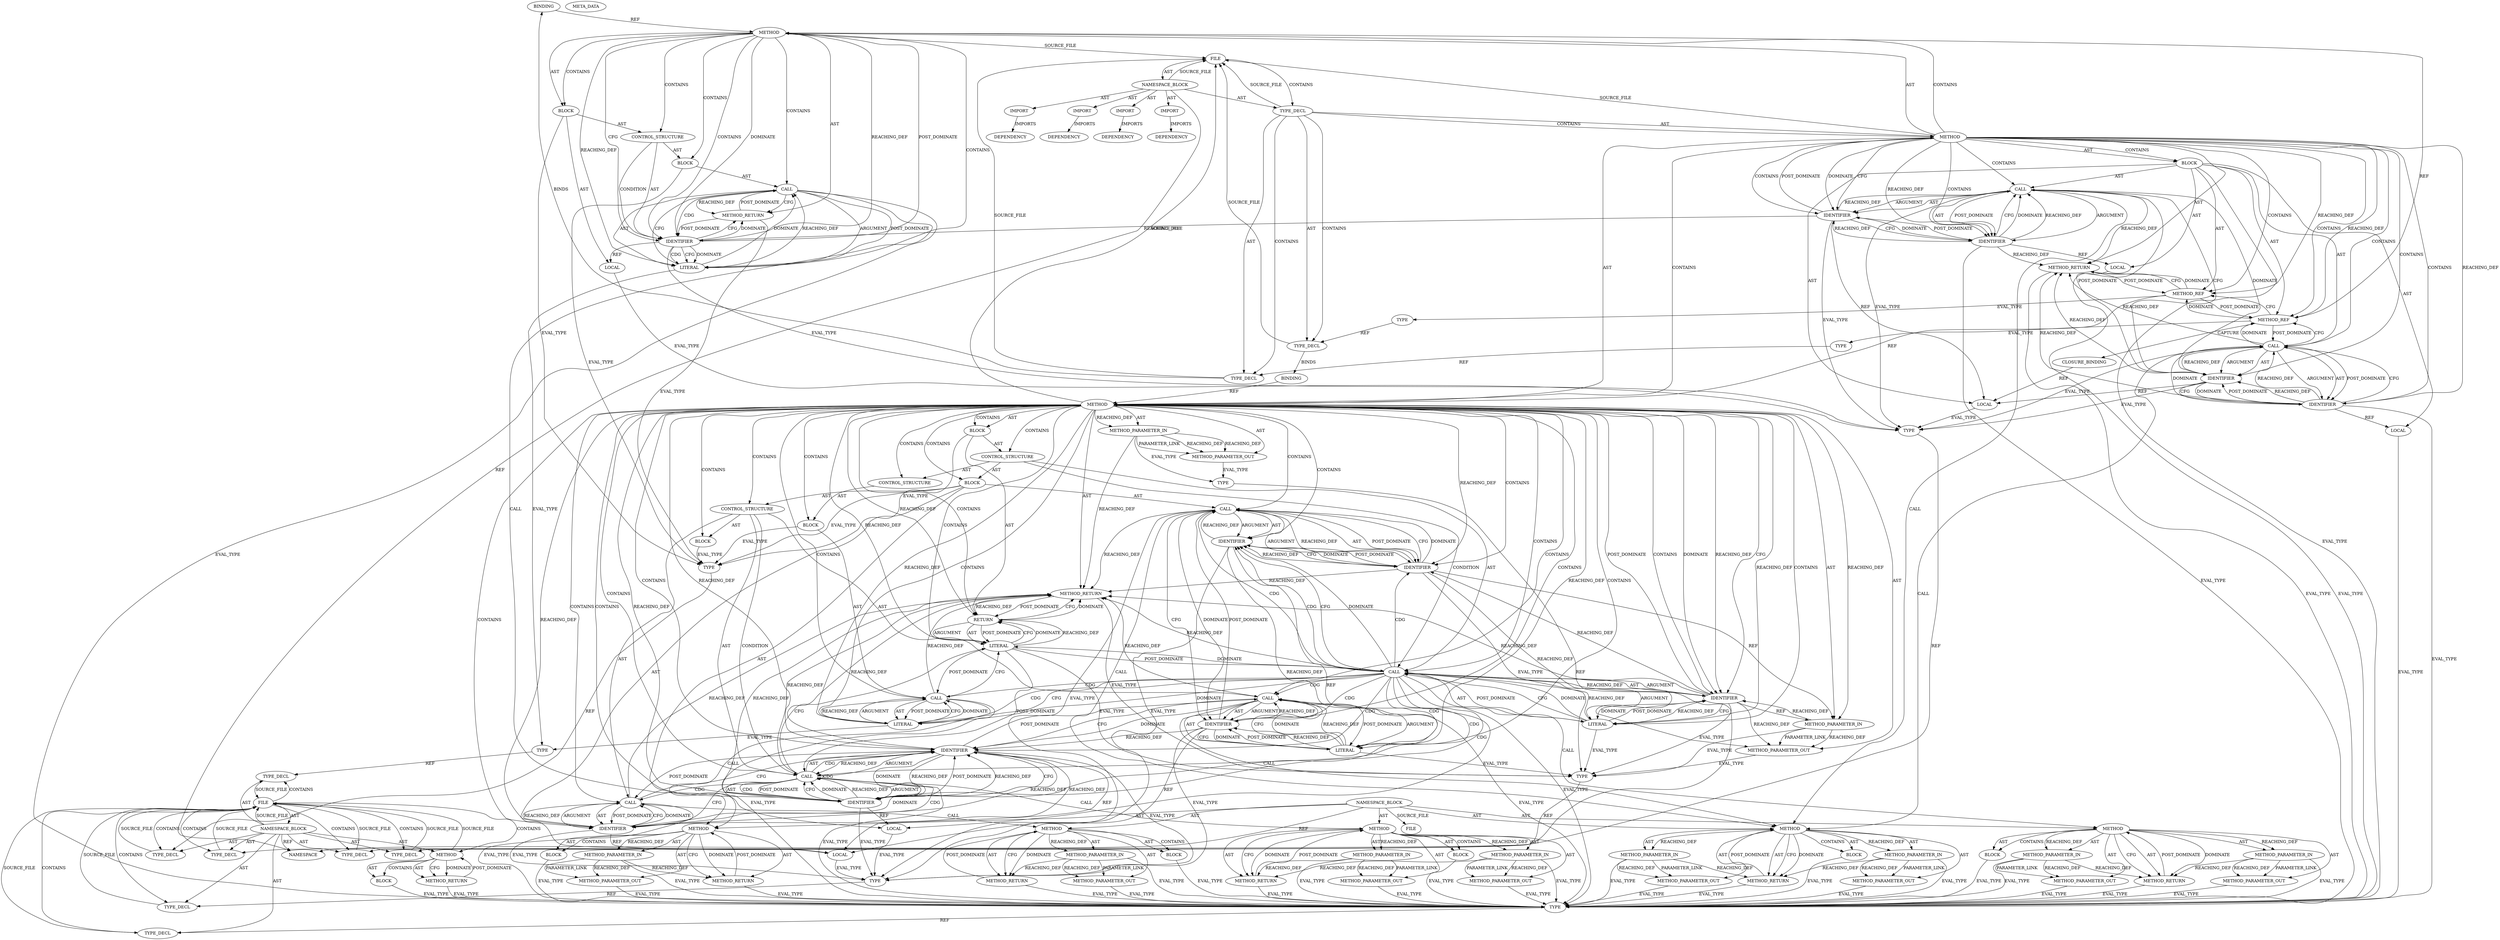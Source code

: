 digraph {
  "21474836480" [label="BINDING" METHOD_FULL_NAME="promote_root" NAME="promote_root" SIGNATURE="void()"];
  "21474836481" [label="BINDING" METHOD_FULL_NAME="main" NAME="main" SIGNATURE="int(int,char[]*)"];
  "25769803776" [label="BLOCK" ARGUMENT_INDEX="-1" CODE="{
	if (debug) {
		// set root rights
		printf (\"# You are root now...\\n\");
	}
}" COLUMN_NUMBER="21" LINE_NUMBER="27" ORDER="1" TYPE_FULL_NAME="void"];
  "25769803777" [label="BLOCK" ARGUMENT_INDEX="-1" CODE="{
		// set root rights
		printf (\"# You are root now...\\n\");
	}" COLUMN_NUMBER="13" LINE_NUMBER="28" ORDER="2" TYPE_FULL_NAME="void"];
  "25769803778" [label="BLOCK" ARGUMENT_INDEX="-1" CODE="{
	if (argc > 1)
	{
		unsigned i;
		const unsigned nbArgs = argc;

		for (i = 1; i < nbArgs; ++i)
		{
#ifdef DEBUG										/* FIX */
			if (!strncmp(argv[i],\"-debug\",6))
			{
				debug = true;
				printf(\"Move to debugging mode\\n\");
				// for debugging code and process, let's say you need root rights
				if (strlen(argv[i]) >= 11 && !strncmp(argv[i]+6,\":root\",5))
				{
					promote_root();
				}
			}
#endif
		}	
	}
	else
	{
		printf(\"No args...\\n\");
	}

	return 0;
}" COLUMN_NUMBER="1" LINE_NUMBER="35" ORDER="3" TYPE_FULL_NAME="void"];
  "25769803779" [label="BLOCK" ARGUMENT_INDEX="-1" CODE="{
		unsigned i;
		const unsigned nbArgs = argc;

		for (i = 1; i < nbArgs; ++i)
		{
#ifdef DEBUG										/* FIX */
			if (!strncmp(argv[i],\"-debug\",6))
			{
				debug = true;
				printf(\"Move to debugging mode\\n\");
				// for debugging code and process, let's say you need root rights
				if (strlen(argv[i]) >= 11 && !strncmp(argv[i]+6,\":root\",5))
				{
					promote_root();
				}
			}
#endif
		}	
	}" COLUMN_NUMBER="2" LINE_NUMBER="37" ORDER="2" TYPE_FULL_NAME="void"];
  "25769803780" [label="BLOCK" ARGUMENT_INDEX="-1" CODE="{
#ifdef DEBUG										/* FIX */
			if (!strncmp(argv[i],\"-debug\",6))
			{
				debug = true;
				printf(\"Move to debugging mode\\n\");
				// for debugging code and process, let's say you need root rights
				if (strlen(argv[i]) >= 11 && !strncmp(argv[i]+6,\":root\",5))
				{
					promote_root();
				}
			}
#endif
		}" COLUMN_NUMBER="3" LINE_NUMBER="42" ORDER="4" TYPE_FULL_NAME="void"];
  "25769803781" [label="BLOCK" ARGUMENT_INDEX="-1" CODE="{
		printf(\"No args...\\n\");
	}" COLUMN_NUMBER="2" LINE_NUMBER="58" ORDER="1" TYPE_FULL_NAME="void"];
  "25769803782" [label="BLOCK" ARGUMENT_INDEX="-1" CODE="<empty>" COLUMN_NUMBER="1" LINE_NUMBER="1" ORDER="1" TYPE_FULL_NAME="ANY"];
  "25769803783" [label="BLOCK" ARGUMENT_INDEX="-1" CODE="<empty>" ORDER="1" TYPE_FULL_NAME="ANY"];
  "25769803784" [label="BLOCK" ARGUMENT_INDEX="1" CODE="<empty>" ORDER="1" TYPE_FULL_NAME="ANY"];
  "25769803785" [label="BLOCK" ARGUMENT_INDEX="1" CODE="<empty>" ORDER="1" TYPE_FULL_NAME="ANY"];
  "25769803786" [label="BLOCK" ARGUMENT_INDEX="1" CODE="<empty>" ORDER="1" TYPE_FULL_NAME="ANY"];
  "25769803787" [label="BLOCK" ARGUMENT_INDEX="1" CODE="<empty>" ORDER="1" TYPE_FULL_NAME="ANY"];
  "25769803788" [label="BLOCK" ARGUMENT_INDEX="1" CODE="<empty>" ORDER="1" TYPE_FULL_NAME="ANY"];
  "30064771072" [label="CALL" ARGUMENT_INDEX="-1" CODE="printf (\"# You are root now...\\n\")" COLUMN_NUMBER="3" DISPATCH_TYPE="STATIC_DISPATCH" LINE_NUMBER="30" METHOD_FULL_NAME="printf" NAME="printf" ORDER="1" SIGNATURE="" TYPE_FULL_NAME="ANY"];
  "30064771073" [label="CALL" ARGUMENT_INDEX="-1" CODE="argc > 1" COLUMN_NUMBER="6" DISPATCH_TYPE="STATIC_DISPATCH" LINE_NUMBER="36" METHOD_FULL_NAME="<operator>.greaterThan" NAME="<operator>.greaterThan" ORDER="1" SIGNATURE="" TYPE_FULL_NAME="ANY"];
  "30064771074" [label="CALL" ARGUMENT_INDEX="2" CODE="nbArgs = argc" COLUMN_NUMBER="18" DISPATCH_TYPE="STATIC_DISPATCH" LINE_NUMBER="39" METHOD_FULL_NAME="<operator>.assignment" NAME="<operator>.assignment" ORDER="3" SIGNATURE="" TYPE_FULL_NAME="unsigned"];
  "30064771075" [label="CALL" ARGUMENT_INDEX="1" CODE="i = 1" COLUMN_NUMBER="8" DISPATCH_TYPE="STATIC_DISPATCH" LINE_NUMBER="41" METHOD_FULL_NAME="<operator>.assignment" NAME="<operator>.assignment" ORDER="1" SIGNATURE="" TYPE_FULL_NAME="ANY"];
  "30064771076" [label="CALL" ARGUMENT_INDEX="-1" CODE="i < nbArgs" COLUMN_NUMBER="15" DISPATCH_TYPE="STATIC_DISPATCH" LINE_NUMBER="41" METHOD_FULL_NAME="<operator>.lessThan" NAME="<operator>.lessThan" ORDER="2" SIGNATURE="" TYPE_FULL_NAME="ANY"];
  "30064771077" [label="CALL" ARGUMENT_INDEX="-1" CODE="++i" COLUMN_NUMBER="27" DISPATCH_TYPE="STATIC_DISPATCH" LINE_NUMBER="41" METHOD_FULL_NAME="<operator>.preIncrement" NAME="<operator>.preIncrement" ORDER="3" SIGNATURE="" TYPE_FULL_NAME="ANY"];
  "30064771078" [label="CALL" ARGUMENT_INDEX="-1" CODE="printf(\"No args...\\n\")" COLUMN_NUMBER="3" DISPATCH_TYPE="STATIC_DISPATCH" LINE_NUMBER="59" METHOD_FULL_NAME="printf" NAME="printf" ORDER="1" SIGNATURE="" TYPE_FULL_NAME="ANY"];
  "30064771079" [label="CALL" ARGUMENT_INDEX="2" CODE="debug = true" COLUMN_NUMBER="14" DISPATCH_TYPE="STATIC_DISPATCH" LINE_NUMBER="21" METHOD_FULL_NAME="<operator>.assignment" NAME="<operator>.assignment" ORDER="2" SIGNATURE="" TYPE_FULL_NAME="bool"];
  "30064771080" [label="CALL" ARGUMENT_INDEX="3" CODE="debug = false" COLUMN_NUMBER="14" DISPATCH_TYPE="STATIC_DISPATCH" LINE_NUMBER="23" METHOD_FULL_NAME="<operator>.assignment" NAME="<operator>.assignment" ORDER="3" SIGNATURE="" TYPE_FULL_NAME="bool"];
  "34359738368" [label="CLOSURE_BINDING" CLOSURE_BINDING_ID="leftover_debug-good.c:promote_root:debug" CLOSURE_ORIGINAL_NAME="debug" EVALUATION_STRATEGY="BY_REFERENCE"];
  "47244640256" [label="CONTROL_STRUCTURE" ARGUMENT_INDEX="1" CODE="if (debug) {
		// set root rights
		printf (\"# You are root now...\\n\");
	}" COLUMN_NUMBER="2" CONTROL_STRUCTURE_TYPE="IF" LINE_NUMBER="28" ORDER="1" PARSER_TYPE_NAME="CASTIfStatement"];
  "47244640257" [label="CONTROL_STRUCTURE" ARGUMENT_INDEX="1" CODE="if (argc > 1)
	{
		unsigned i;
		const unsigned nbArgs = argc;

		for (i = 1; i < nbArgs; ++i)
		{
#ifdef DEBUG										/* FIX */
			if (!strncmp(argv[i],\"-debug\",6))
			{
				debug = true;
				printf(\"Move to debugging mode\\n\");
				// for debugging code and process, let's say you need root rights
				if (strlen(argv[i]) >= 11 && !strncmp(argv[i]+6,\":root\",5))
				{
					promote_root();
				}
			}
#endif
		}	
	}
	else
	{
		printf(\"No args...\\n\");
	}" COLUMN_NUMBER="2" CONTROL_STRUCTURE_TYPE="IF" LINE_NUMBER="36" ORDER="1" PARSER_TYPE_NAME="CASTIfStatement"];
  "47244640258" [label="CONTROL_STRUCTURE" ARGUMENT_INDEX="-1" CODE="for (i = 1;i < nbArgs;++i)" COLUMN_NUMBER="3" CONTROL_STRUCTURE_TYPE="FOR" LINE_NUMBER="41" ORDER="4" PARSER_TYPE_NAME="CASTForStatement"];
  "47244640259" [label="CONTROL_STRUCTURE" ARGUMENT_INDEX="-1" CODE="else" COLUMN_NUMBER="2" CONTROL_STRUCTURE_TYPE="ELSE" LINE_NUMBER="58" ORDER="3" PARSER_TYPE_NAME="CASTCompoundStatement"];
  "51539607552" [label="DEPENDENCY" DEPENDENCY_GROUP_ID="stdio.h" NAME="stdio.h" VERSION="include"];
  "51539607553" [label="DEPENDENCY" DEPENDENCY_GROUP_ID="stdlib.h" NAME="stdlib.h" VERSION="include"];
  "51539607554" [label="DEPENDENCY" DEPENDENCY_GROUP_ID="stdbool.h" NAME="stdbool.h" VERSION="include"];
  "51539607555" [label="DEPENDENCY" DEPENDENCY_GROUP_ID="string.h" NAME="string.h" VERSION="include"];
  "60129542144" [label="FILE" CODE="<empty>" CONTENT="<empty>" NAME="leftover_debug-good.c" ORDER="0"];
  "60129542145" [label="FILE" CODE="<empty>" CONTENT="<empty>" NAME="<includes>" ORDER="1"];
  "60129542146" [label="FILE" CODE="<empty>" CONTENT="<empty>" NAME="<unknown>" ORDER="0"];
  "68719476736" [label="IDENTIFIER" ARGUMENT_INDEX="-1" CODE="<global> debug" COLUMN_NUMBER="6" LINE_NUMBER="28" NAME="debug" ORDER="1" TYPE_FULL_NAME="bool"];
  "68719476737" [label="IDENTIFIER" ARGUMENT_INDEX="1" CODE="argc" COLUMN_NUMBER="6" LINE_NUMBER="36" NAME="argc" ORDER="1" TYPE_FULL_NAME="int"];
  "68719476738" [label="IDENTIFIER" ARGUMENT_INDEX="1" CODE="nbArgs" COLUMN_NUMBER="18" LINE_NUMBER="39" NAME="nbArgs" ORDER="1" TYPE_FULL_NAME="unsigned"];
  "68719476739" [label="IDENTIFIER" ARGUMENT_INDEX="2" CODE="argc" COLUMN_NUMBER="27" LINE_NUMBER="39" NAME="argc" ORDER="2" TYPE_FULL_NAME="int"];
  "68719476740" [label="IDENTIFIER" ARGUMENT_INDEX="1" CODE="i" COLUMN_NUMBER="8" LINE_NUMBER="41" NAME="i" ORDER="1" TYPE_FULL_NAME="unsigned"];
  "68719476741" [label="IDENTIFIER" ARGUMENT_INDEX="1" CODE="i" COLUMN_NUMBER="15" LINE_NUMBER="41" NAME="i" ORDER="1" TYPE_FULL_NAME="unsigned"];
  "68719476742" [label="IDENTIFIER" ARGUMENT_INDEX="2" CODE="nbArgs" COLUMN_NUMBER="19" LINE_NUMBER="41" NAME="nbArgs" ORDER="2" TYPE_FULL_NAME="unsigned"];
  "68719476743" [label="IDENTIFIER" ARGUMENT_INDEX="1" CODE="i" COLUMN_NUMBER="29" LINE_NUMBER="41" NAME="i" ORDER="1" TYPE_FULL_NAME="unsigned"];
  "68719476744" [label="IDENTIFIER" ARGUMENT_INDEX="1" CODE="debug" COLUMN_NUMBER="14" LINE_NUMBER="21" NAME="debug" ORDER="1" TYPE_FULL_NAME="bool"];
  "68719476745" [label="IDENTIFIER" ARGUMENT_INDEX="2" CODE="true" COLUMN_NUMBER="22" LINE_NUMBER="21" NAME="true" ORDER="2" TYPE_FULL_NAME="ANY"];
  "68719476746" [label="IDENTIFIER" ARGUMENT_INDEX="1" CODE="debug" COLUMN_NUMBER="14" LINE_NUMBER="23" NAME="debug" ORDER="1" TYPE_FULL_NAME="bool"];
  "68719476747" [label="IDENTIFIER" ARGUMENT_INDEX="2" CODE="false" COLUMN_NUMBER="22" LINE_NUMBER="23" NAME="false" ORDER="2" TYPE_FULL_NAME="ANY"];
  "73014444032" [label="IMPORT" CODE="#include <stdio.h>" COLUMN_NUMBER="1" IMPORTED_AS="stdio.h" IMPORTED_ENTITY="stdio.h" LINE_NUMBER="14" ORDER="1"];
  "73014444033" [label="IMPORT" CODE="#include <stdlib.h>" COLUMN_NUMBER="1" IMPORTED_AS="stdlib.h" IMPORTED_ENTITY="stdlib.h" LINE_NUMBER="15" ORDER="2"];
  "73014444034" [label="IMPORT" CODE="#include <stdbool.h>" COLUMN_NUMBER="1" IMPORTED_AS="stdbool.h" IMPORTED_ENTITY="stdbool.h" LINE_NUMBER="16" ORDER="3"];
  "73014444035" [label="IMPORT" CODE="#include <string.h>" COLUMN_NUMBER="1" IMPORTED_AS="string.h" IMPORTED_ENTITY="string.h" LINE_NUMBER="17" ORDER="4"];
  "90194313216" [label="LITERAL" ARGUMENT_INDEX="1" CODE="\"# You are root now...\\n\"" COLUMN_NUMBER="11" LINE_NUMBER="30" ORDER="1" TYPE_FULL_NAME="char*"];
  "90194313217" [label="LITERAL" ARGUMENT_INDEX="2" CODE="1" COLUMN_NUMBER="13" LINE_NUMBER="36" ORDER="2" TYPE_FULL_NAME="int"];
  "90194313218" [label="LITERAL" ARGUMENT_INDEX="2" CODE="1" COLUMN_NUMBER="12" LINE_NUMBER="41" ORDER="2" TYPE_FULL_NAME="int"];
  "90194313219" [label="LITERAL" ARGUMENT_INDEX="1" CODE="\"No args...\\n\"" COLUMN_NUMBER="10" LINE_NUMBER="59" ORDER="1" TYPE_FULL_NAME="char*"];
  "90194313220" [label="LITERAL" ARGUMENT_INDEX="-1" CODE="0" COLUMN_NUMBER="9" LINE_NUMBER="62" ORDER="1" TYPE_FULL_NAME="int"];
  "94489280512" [label="LOCAL" CODE="unsigned i" COLUMN_NUMBER="12" GENERIC_SIGNATURE="<empty>" LINE_NUMBER="38" NAME="i" ORDER="1" TYPE_FULL_NAME="unsigned"];
  "94489280513" [label="LOCAL" CODE="const unsigned nbArgs" COLUMN_NUMBER="18" GENERIC_SIGNATURE="<empty>" LINE_NUMBER="39" NAME="nbArgs" ORDER="2" TYPE_FULL_NAME="unsigned"];
  "94489280514" [label="LOCAL" CODE="static bool debug" COLUMN_NUMBER="14" GENERIC_SIGNATURE="<empty>" LINE_NUMBER="21" NAME="debug" ORDER="1" TYPE_FULL_NAME="bool"];
  "94489280515" [label="LOCAL" CLOSURE_BINDING_ID="leftover_debug-good.c:promote_root:debug" CODE="<global> debug" COLUMN_NUMBER="6" GENERIC_SIGNATURE="<empty>" LINE_NUMBER="28" NAME="debug" ORDER="0" TYPE_FULL_NAME="bool"];
  "94489280516" [label="LOCAL" CODE="false" COLUMN_NUMBER="22" GENERIC_SIGNATURE="<empty>" LINE_NUMBER="23" NAME="false" ORDER="0" TYPE_FULL_NAME="ANY"];
  "94489280517" [label="LOCAL" CODE="true" COLUMN_NUMBER="22" GENERIC_SIGNATURE="<empty>" LINE_NUMBER="21" NAME="true" ORDER="0" TYPE_FULL_NAME="ANY"];
  "107374182400" [label="META_DATA" LANGUAGE="NEWC" OVERLAYS="base;controlflow;typerel;callgraph;dataflowOss" ROOT="/tmp/tmp.79Ne7zvLV8" VERSION="0.1"];
  "111669149696" [label="METHOD" AST_PARENT_FULL_NAME="leftover_debug-good.c:<global>" AST_PARENT_TYPE="TYPE_DECL" CODE="void promote_root() {
	if (debug) {
		// set root rights
		printf (\"# You are root now...\\n\");
	}
}" COLUMN_NUMBER="1" COLUMN_NUMBER_END="1" FILENAME="leftover_debug-good.c" FULL_NAME="promote_root" GENERIC_SIGNATURE="<empty>" IS_EXTERNAL="false" LINE_NUMBER="27" LINE_NUMBER_END="32" NAME="promote_root" ORDER="1" SIGNATURE="void()"];
  "111669149697" [label="METHOD" AST_PARENT_FULL_NAME="leftover_debug-good.c:<global>" AST_PARENT_TYPE="TYPE_DECL" CODE="<global>" COLUMN_NUMBER="1" COLUMN_NUMBER_END="1" FILENAME="leftover_debug-good.c" FULL_NAME="leftover_debug-good.c:<global>" GENERIC_SIGNATURE="<empty>" IS_EXTERNAL="false" LINE_NUMBER="1" LINE_NUMBER_END="65" NAME="<global>" ORDER="1" SIGNATURE=""];
  "111669149698" [label="METHOD" AST_PARENT_FULL_NAME="leftover_debug-good.c:<global>" AST_PARENT_TYPE="TYPE_DECL" CODE="int main(int argc, char *argv[])
{
	if (argc > 1)
	{
		unsigned i;
		const unsigned nbArgs = argc;

		for (i = 1; i < nbArgs; ++i)
		{
#ifdef DEBUG										/* FIX */
			if (!strncmp(argv[i],\"-debug\",6))
			{
				debug = true;
				printf(\"Move to debugging mode\\n\");
				// for debugging code and process, let's say you need root rights
				if (strlen(argv[i]) >= 11 && !strncmp(argv[i]+6,\":root\",5))
				{
					promote_root();
				}
			}
#endif
		}	
	}
	else
	{
		printf(\"No args...\\n\");
	}

	return 0;
}" COLUMN_NUMBER="1" COLUMN_NUMBER_END="1" FILENAME="leftover_debug-good.c" FULL_NAME="main" GENERIC_SIGNATURE="<empty>" IS_EXTERNAL="false" LINE_NUMBER="34" LINE_NUMBER_END="63" NAME="main" ORDER="1" SIGNATURE="int(int,char[]*)"];
  "111669149699" [label="METHOD" AST_PARENT_FULL_NAME="<includes>:<global>" AST_PARENT_TYPE="NAMESPACE_BLOCK" CODE="<global>" FILENAME="<includes>" FULL_NAME="<includes>:<global>" GENERIC_SIGNATURE="<empty>" IS_EXTERNAL="false" LINE_NUMBER="1" NAME="<global>" ORDER="1" SIGNATURE=""];
  "111669149700" [label="METHOD" AST_PARENT_FULL_NAME="<global>" AST_PARENT_TYPE="NAMESPACE_BLOCK" CODE="<empty>" FILENAME="<empty>" FULL_NAME="printf" GENERIC_SIGNATURE="<empty>" IS_EXTERNAL="true" NAME="printf" ORDER="0" SIGNATURE=""];
  "111669149701" [label="METHOD" AST_PARENT_FULL_NAME="<global>" AST_PARENT_TYPE="NAMESPACE_BLOCK" CODE="<empty>" FILENAME="<empty>" FULL_NAME="<operator>.greaterThan" GENERIC_SIGNATURE="<empty>" IS_EXTERNAL="true" NAME="<operator>.greaterThan" ORDER="0" SIGNATURE=""];
  "111669149702" [label="METHOD" AST_PARENT_FULL_NAME="<global>" AST_PARENT_TYPE="NAMESPACE_BLOCK" CODE="<empty>" FILENAME="<empty>" FULL_NAME="<operator>.assignment" GENERIC_SIGNATURE="<empty>" IS_EXTERNAL="true" NAME="<operator>.assignment" ORDER="0" SIGNATURE=""];
  "111669149703" [label="METHOD" AST_PARENT_FULL_NAME="<global>" AST_PARENT_TYPE="NAMESPACE_BLOCK" CODE="<empty>" FILENAME="<empty>" FULL_NAME="<operator>.lessThan" GENERIC_SIGNATURE="<empty>" IS_EXTERNAL="true" NAME="<operator>.lessThan" ORDER="0" SIGNATURE=""];
  "111669149704" [label="METHOD" AST_PARENT_FULL_NAME="<global>" AST_PARENT_TYPE="NAMESPACE_BLOCK" CODE="<empty>" FILENAME="<empty>" FULL_NAME="<operator>.preIncrement" GENERIC_SIGNATURE="<empty>" IS_EXTERNAL="true" NAME="<operator>.preIncrement" ORDER="0" SIGNATURE=""];
  "115964116992" [label="METHOD_PARAMETER_IN" CODE="int argc" COLUMN_NUMBER="10" EVALUATION_STRATEGY="BY_VALUE" INDEX="1" IS_VARIADIC="false" LINE_NUMBER="34" NAME="argc" ORDER="1" TYPE_FULL_NAME="int"];
  "115964116993" [label="METHOD_PARAMETER_IN" CODE="char *argv[]" COLUMN_NUMBER="20" EVALUATION_STRATEGY="BY_VALUE" INDEX="2" IS_VARIADIC="false" LINE_NUMBER="34" NAME="argv" ORDER="2" TYPE_FULL_NAME="char[]*"];
  "115964116994" [label="METHOD_PARAMETER_IN" CODE="p1" EVALUATION_STRATEGY="BY_VALUE" INDEX="1" IS_VARIADIC="false" NAME="p1" ORDER="1" TYPE_FULL_NAME="ANY"];
  "115964116995" [label="METHOD_PARAMETER_IN" CODE="p1" EVALUATION_STRATEGY="BY_VALUE" INDEX="1" IS_VARIADIC="false" NAME="p1" ORDER="1" TYPE_FULL_NAME="ANY"];
  "115964116996" [label="METHOD_PARAMETER_IN" CODE="p2" EVALUATION_STRATEGY="BY_VALUE" INDEX="2" IS_VARIADIC="false" NAME="p2" ORDER="2" TYPE_FULL_NAME="ANY"];
  "115964116997" [label="METHOD_PARAMETER_IN" CODE="p1" EVALUATION_STRATEGY="BY_VALUE" INDEX="1" IS_VARIADIC="false" NAME="p1" ORDER="1" TYPE_FULL_NAME="ANY"];
  "115964116998" [label="METHOD_PARAMETER_IN" CODE="p2" EVALUATION_STRATEGY="BY_VALUE" INDEX="2" IS_VARIADIC="false" NAME="p2" ORDER="2" TYPE_FULL_NAME="ANY"];
  "115964116999" [label="METHOD_PARAMETER_IN" CODE="p1" EVALUATION_STRATEGY="BY_VALUE" INDEX="1" IS_VARIADIC="false" NAME="p1" ORDER="1" TYPE_FULL_NAME="ANY"];
  "115964117000" [label="METHOD_PARAMETER_IN" CODE="p2" EVALUATION_STRATEGY="BY_VALUE" INDEX="2" IS_VARIADIC="false" NAME="p2" ORDER="2" TYPE_FULL_NAME="ANY"];
  "115964117001" [label="METHOD_PARAMETER_IN" CODE="p1" EVALUATION_STRATEGY="BY_VALUE" INDEX="1" IS_VARIADIC="false" NAME="p1" ORDER="1" TYPE_FULL_NAME="ANY"];
  "120259084288" [label="METHOD_PARAMETER_OUT" CODE="int argc" COLUMN_NUMBER="10" EVALUATION_STRATEGY="BY_VALUE" INDEX="1" IS_VARIADIC="false" LINE_NUMBER="34" NAME="argc" ORDER="1" TYPE_FULL_NAME="int"];
  "120259084289" [label="METHOD_PARAMETER_OUT" CODE="char *argv[]" COLUMN_NUMBER="20" EVALUATION_STRATEGY="BY_VALUE" INDEX="2" IS_VARIADIC="false" LINE_NUMBER="34" NAME="argv" ORDER="2" TYPE_FULL_NAME="char[]*"];
  "120259084290" [label="METHOD_PARAMETER_OUT" CODE="p1" EVALUATION_STRATEGY="BY_VALUE" INDEX="1" IS_VARIADIC="false" NAME="p1" ORDER="1" TYPE_FULL_NAME="ANY"];
  "120259084291" [label="METHOD_PARAMETER_OUT" CODE="p1" EVALUATION_STRATEGY="BY_VALUE" INDEX="1" IS_VARIADIC="false" NAME="p1" ORDER="1" TYPE_FULL_NAME="ANY"];
  "120259084292" [label="METHOD_PARAMETER_OUT" CODE="p2" EVALUATION_STRATEGY="BY_VALUE" INDEX="2" IS_VARIADIC="false" NAME="p2" ORDER="2" TYPE_FULL_NAME="ANY"];
  "120259084293" [label="METHOD_PARAMETER_OUT" CODE="p1" EVALUATION_STRATEGY="BY_VALUE" INDEX="1" IS_VARIADIC="false" NAME="p1" ORDER="1" TYPE_FULL_NAME="ANY"];
  "120259084294" [label="METHOD_PARAMETER_OUT" CODE="p2" EVALUATION_STRATEGY="BY_VALUE" INDEX="2" IS_VARIADIC="false" NAME="p2" ORDER="2" TYPE_FULL_NAME="ANY"];
  "120259084295" [label="METHOD_PARAMETER_OUT" CODE="p1" EVALUATION_STRATEGY="BY_VALUE" INDEX="1" IS_VARIADIC="false" NAME="p1" ORDER="1" TYPE_FULL_NAME="ANY"];
  "120259084296" [label="METHOD_PARAMETER_OUT" CODE="p2" EVALUATION_STRATEGY="BY_VALUE" INDEX="2" IS_VARIADIC="false" NAME="p2" ORDER="2" TYPE_FULL_NAME="ANY"];
  "120259084297" [label="METHOD_PARAMETER_OUT" CODE="p1" EVALUATION_STRATEGY="BY_VALUE" INDEX="1" IS_VARIADIC="false" NAME="p1" ORDER="1" TYPE_FULL_NAME="ANY"];
  "124554051584" [label="METHOD_REF" ARGUMENT_INDEX="4" CODE="promote_root" COLUMN_NUMBER="1" LINE_NUMBER="27" METHOD_FULL_NAME="promote_root" ORDER="4" TYPE_FULL_NAME="promote_root"];
  "124554051585" [label="METHOD_REF" ARGUMENT_INDEX="5" CODE="main" COLUMN_NUMBER="1" LINE_NUMBER="34" METHOD_FULL_NAME="main" ORDER="5" TYPE_FULL_NAME="main"];
  "128849018880" [label="METHOD_RETURN" CODE="RET" COLUMN_NUMBER="1" EVALUATION_STRATEGY="BY_VALUE" LINE_NUMBER="27" ORDER="2" TYPE_FULL_NAME="void"];
  "128849018881" [label="METHOD_RETURN" CODE="RET" COLUMN_NUMBER="1" EVALUATION_STRATEGY="BY_VALUE" LINE_NUMBER="34" ORDER="4" TYPE_FULL_NAME="int"];
  "128849018882" [label="METHOD_RETURN" CODE="RET" COLUMN_NUMBER="1" EVALUATION_STRATEGY="BY_VALUE" LINE_NUMBER="1" ORDER="2" TYPE_FULL_NAME="ANY"];
  "128849018883" [label="METHOD_RETURN" CODE="RET" EVALUATION_STRATEGY="BY_VALUE" LINE_NUMBER="1" ORDER="2" TYPE_FULL_NAME="ANY"];
  "128849018884" [label="METHOD_RETURN" CODE="RET" EVALUATION_STRATEGY="BY_VALUE" ORDER="2" TYPE_FULL_NAME="ANY"];
  "128849018885" [label="METHOD_RETURN" CODE="RET" EVALUATION_STRATEGY="BY_VALUE" ORDER="2" TYPE_FULL_NAME="ANY"];
  "128849018886" [label="METHOD_RETURN" CODE="RET" EVALUATION_STRATEGY="BY_VALUE" ORDER="2" TYPE_FULL_NAME="ANY"];
  "128849018887" [label="METHOD_RETURN" CODE="RET" EVALUATION_STRATEGY="BY_VALUE" ORDER="2" TYPE_FULL_NAME="ANY"];
  "128849018888" [label="METHOD_RETURN" CODE="RET" EVALUATION_STRATEGY="BY_VALUE" ORDER="2" TYPE_FULL_NAME="ANY"];
  "137438953472" [label="NAMESPACE" CODE="<empty>" NAME="<global>" ORDER="-1"];
  "141733920768" [label="NAMESPACE_BLOCK" CODE="<empty>" FILENAME="<unknown>" FULL_NAME="<global>" NAME="<global>" ORDER="1"];
  "141733920769" [label="NAMESPACE_BLOCK" CODE="<empty>" FILENAME="leftover_debug-good.c" FULL_NAME="leftover_debug-good.c:<global>" NAME="<global>" ORDER="1"];
  "141733920770" [label="NAMESPACE_BLOCK" CODE="<empty>" FILENAME="<includes>" FULL_NAME="<includes>:<global>" NAME="<global>" ORDER="1"];
  "146028888064" [label="RETURN" ARGUMENT_INDEX="-1" CODE="return 0;" COLUMN_NUMBER="2" LINE_NUMBER="62" ORDER="2"];
  "163208757248" [label="TYPE" FULL_NAME="ANY" NAME="ANY" TYPE_DECL_FULL_NAME="ANY"];
  "163208757249" [label="TYPE" FULL_NAME="bool" NAME="bool" TYPE_DECL_FULL_NAME="bool"];
  "163208757250" [label="TYPE" FULL_NAME="char*" NAME="char*" TYPE_DECL_FULL_NAME="char*"];
  "163208757251" [label="TYPE" FULL_NAME="char[]*" NAME="char[]*" TYPE_DECL_FULL_NAME="char[]*"];
  "163208757252" [label="TYPE" FULL_NAME="int" NAME="int" TYPE_DECL_FULL_NAME="int"];
  "163208757253" [label="TYPE" FULL_NAME="main" NAME="main" TYPE_DECL_FULL_NAME="main"];
  "163208757254" [label="TYPE" FULL_NAME="promote_root" NAME="promote_root" TYPE_DECL_FULL_NAME="promote_root"];
  "163208757255" [label="TYPE" FULL_NAME="unsigned" NAME="unsigned" TYPE_DECL_FULL_NAME="unsigned"];
  "163208757256" [label="TYPE" FULL_NAME="void" NAME="void" TYPE_DECL_FULL_NAME="void"];
  "171798691840" [label="TYPE_DECL" AST_PARENT_FULL_NAME="leftover_debug-good.c:<global>" AST_PARENT_TYPE="TYPE_DECL" CODE="promote_root" COLUMN_NUMBER="1" FILENAME="leftover_debug-good.c" FULL_NAME="promote_root" GENERIC_SIGNATURE="<empty>" IS_EXTERNAL="false" LINE_NUMBER="27" NAME="promote_root" ORDER="1"];
  "171798691841" [label="TYPE_DECL" AST_PARENT_FULL_NAME="leftover_debug-good.c:<global>" AST_PARENT_TYPE="TYPE_DECL" CODE="main" COLUMN_NUMBER="1" FILENAME="leftover_debug-good.c" FULL_NAME="main" GENERIC_SIGNATURE="<empty>" IS_EXTERNAL="false" LINE_NUMBER="34" NAME="main" ORDER="1"];
  "171798691842" [label="TYPE_DECL" AST_PARENT_FULL_NAME="leftover_debug-good.c:<global>" AST_PARENT_TYPE="NAMESPACE_BLOCK" CODE="<global>" COLUMN_NUMBER="1" FILENAME="leftover_debug-good.c" FULL_NAME="leftover_debug-good.c:<global>" GENERIC_SIGNATURE="<empty>" IS_EXTERNAL="false" LINE_NUMBER="1" NAME="<global>" ORDER="5"];
  "171798691843" [label="TYPE_DECL" AST_PARENT_FULL_NAME="<includes>:<global>" AST_PARENT_TYPE="NAMESPACE_BLOCK" CODE="ANY" FILENAME="<includes>" FULL_NAME="ANY" GENERIC_SIGNATURE="<empty>" IS_EXTERNAL="true" NAME="ANY" ORDER="-1"];
  "171798691844" [label="TYPE_DECL" AST_PARENT_FULL_NAME="<includes>:<global>" AST_PARENT_TYPE="NAMESPACE_BLOCK" CODE="bool" FILENAME="<includes>" FULL_NAME="bool" GENERIC_SIGNATURE="<empty>" IS_EXTERNAL="true" NAME="bool" ORDER="-1"];
  "171798691845" [label="TYPE_DECL" AST_PARENT_FULL_NAME="<includes>:<global>" AST_PARENT_TYPE="NAMESPACE_BLOCK" CODE="char*" FILENAME="<includes>" FULL_NAME="char*" GENERIC_SIGNATURE="<empty>" IS_EXTERNAL="true" NAME="char*" ORDER="-1"];
  "171798691846" [label="TYPE_DECL" AST_PARENT_FULL_NAME="<includes>:<global>" AST_PARENT_TYPE="NAMESPACE_BLOCK" CODE="char[]*" FILENAME="<includes>" FULL_NAME="char[]*" GENERIC_SIGNATURE="<empty>" IS_EXTERNAL="true" NAME="char[]*" ORDER="-1"];
  "171798691847" [label="TYPE_DECL" AST_PARENT_FULL_NAME="<includes>:<global>" AST_PARENT_TYPE="NAMESPACE_BLOCK" CODE="int" FILENAME="<includes>" FULL_NAME="int" GENERIC_SIGNATURE="<empty>" IS_EXTERNAL="true" NAME="int" ORDER="-1"];
  "171798691848" [label="TYPE_DECL" AST_PARENT_FULL_NAME="<includes>:<global>" AST_PARENT_TYPE="NAMESPACE_BLOCK" CODE="unsigned" FILENAME="<includes>" FULL_NAME="unsigned" GENERIC_SIGNATURE="<empty>" IS_EXTERNAL="true" NAME="unsigned" ORDER="-1"];
  "171798691849" [label="TYPE_DECL" AST_PARENT_FULL_NAME="<includes>:<global>" AST_PARENT_TYPE="NAMESPACE_BLOCK" CODE="void" FILENAME="<includes>" FULL_NAME="void" GENERIC_SIGNATURE="<empty>" IS_EXTERNAL="true" NAME="void" ORDER="-1"];
  "21474836480" -> "111669149696" [label="REF" ];
  "21474836481" -> "111669149698" [label="REF" ];
  "25769803776" -> "47244640256" [label="AST" ];
  "25769803776" -> "94489280515" [label="AST" ];
  "25769803776" -> "163208757256" [label="EVAL_TYPE" ];
  "25769803777" -> "30064771072" [label="AST" ];
  "25769803777" -> "163208757256" [label="EVAL_TYPE" ];
  "25769803778" -> "47244640257" [label="AST" ];
  "25769803778" -> "146028888064" [label="AST" ];
  "25769803778" -> "163208757256" [label="EVAL_TYPE" ];
  "25769803779" -> "94489280512" [label="AST" ];
  "25769803779" -> "94489280513" [label="AST" ];
  "25769803779" -> "30064771074" [label="AST" ];
  "25769803779" -> "47244640258" [label="AST" ];
  "25769803779" -> "163208757256" [label="EVAL_TYPE" ];
  "25769803780" -> "163208757256" [label="EVAL_TYPE" ];
  "25769803781" -> "30064771078" [label="AST" ];
  "25769803781" -> "163208757256" [label="EVAL_TYPE" ];
  "25769803782" -> "94489280514" [label="AST" ];
  "25769803782" -> "30064771079" [label="AST" ];
  "25769803782" -> "30064771080" [label="AST" ];
  "25769803782" -> "124554051584" [label="AST" ];
  "25769803782" -> "124554051585" [label="AST" ];
  "25769803782" -> "94489280516" [label="AST" ];
  "25769803782" -> "94489280517" [label="AST" ];
  "25769803782" -> "163208757248" [label="EVAL_TYPE" ];
  "25769803783" -> "163208757248" [label="EVAL_TYPE" ];
  "25769803784" -> "163208757248" [label="EVAL_TYPE" ];
  "25769803785" -> "163208757248" [label="EVAL_TYPE" ];
  "25769803786" -> "163208757248" [label="EVAL_TYPE" ];
  "25769803787" -> "163208757248" [label="EVAL_TYPE" ];
  "25769803788" -> "163208757248" [label="EVAL_TYPE" ];
  "30064771072" -> "90194313216" [label="ARGUMENT" ];
  "30064771072" -> "90194313216" [label="AST" ];
  "30064771072" -> "111669149700" [label="CALL" ];
  "30064771072" -> "128849018880" [label="CFG" ];
  "30064771072" -> "163208757248" [label="EVAL_TYPE" ];
  "30064771072" -> "90194313216" [label="POST_DOMINATE" ];
  "30064771072" -> "128849018880" [label="REACHING_DEF" property="printf (\"# You are root now...\\n\")"];
  "30064771073" -> "68719476737" [label="ARGUMENT" ];
  "30064771073" -> "90194313217" [label="ARGUMENT" ];
  "30064771073" -> "68719476737" [label="AST" ];
  "30064771073" -> "90194313217" [label="AST" ];
  "30064771073" -> "111669149701" [label="CALL" ];
  "30064771073" -> "30064771074" [label="CDG" ];
  "30064771073" -> "30064771078" [label="CDG" ];
  "30064771073" -> "30064771076" [label="CDG" ];
  "30064771073" -> "30064771075" [label="CDG" ];
  "30064771073" -> "68719476739" [label="CDG" ];
  "30064771073" -> "68719476738" [label="CDG" ];
  "30064771073" -> "68719476742" [label="CDG" ];
  "30064771073" -> "68719476741" [label="CDG" ];
  "30064771073" -> "68719476740" [label="CDG" ];
  "30064771073" -> "90194313219" [label="CDG" ];
  "30064771073" -> "90194313218" [label="CDG" ];
  "30064771073" -> "68719476738" [label="CFG" ];
  "30064771073" -> "90194313219" [label="CFG" ];
  "30064771073" -> "90194313220" [label="DOMINATE" ];
  "30064771073" -> "68719476738" [label="DOMINATE" ];
  "30064771073" -> "90194313219" [label="DOMINATE" ];
  "30064771073" -> "163208757248" [label="EVAL_TYPE" ];
  "30064771073" -> "90194313217" [label="POST_DOMINATE" ];
  "30064771073" -> "128849018881" [label="REACHING_DEF" property="argc > 1"];
  "30064771074" -> "68719476738" [label="ARGUMENT" ];
  "30064771074" -> "68719476739" [label="ARGUMENT" ];
  "30064771074" -> "68719476738" [label="AST" ];
  "30064771074" -> "68719476739" [label="AST" ];
  "30064771074" -> "111669149702" [label="CALL" ];
  "30064771074" -> "68719476740" [label="CFG" ];
  "30064771074" -> "68719476740" [label="DOMINATE" ];
  "30064771074" -> "163208757255" [label="EVAL_TYPE" ];
  "30064771074" -> "68719476739" [label="POST_DOMINATE" ];
  "30064771074" -> "128849018881" [label="REACHING_DEF" property="nbArgs = argc"];
  "30064771075" -> "68719476740" [label="ARGUMENT" ];
  "30064771075" -> "90194313218" [label="ARGUMENT" ];
  "30064771075" -> "68719476740" [label="AST" ];
  "30064771075" -> "90194313218" [label="AST" ];
  "30064771075" -> "111669149702" [label="CALL" ];
  "30064771075" -> "68719476741" [label="CFG" ];
  "30064771075" -> "68719476741" [label="DOMINATE" ];
  "30064771075" -> "163208757248" [label="EVAL_TYPE" ];
  "30064771075" -> "90194313218" [label="POST_DOMINATE" ];
  "30064771075" -> "128849018881" [label="REACHING_DEF" property="i = 1"];
  "30064771076" -> "68719476741" [label="ARGUMENT" ];
  "30064771076" -> "68719476742" [label="ARGUMENT" ];
  "30064771076" -> "68719476741" [label="AST" ];
  "30064771076" -> "68719476742" [label="AST" ];
  "30064771076" -> "111669149703" [label="CALL" ];
  "30064771076" -> "30064771077" [label="CDG" ];
  "30064771076" -> "30064771076" [label="CDG" ];
  "30064771076" -> "68719476743" [label="CDG" ];
  "30064771076" -> "68719476742" [label="CDG" ];
  "30064771076" -> "68719476741" [label="CDG" ];
  "30064771076" -> "68719476743" [label="CFG" ];
  "30064771076" -> "90194313220" [label="CFG" ];
  "30064771076" -> "68719476743" [label="DOMINATE" ];
  "30064771076" -> "163208757248" [label="EVAL_TYPE" ];
  "30064771076" -> "68719476742" [label="POST_DOMINATE" ];
  "30064771076" -> "128849018881" [label="REACHING_DEF" property="i < nbArgs"];
  "30064771077" -> "68719476743" [label="ARGUMENT" ];
  "30064771077" -> "68719476743" [label="AST" ];
  "30064771077" -> "111669149704" [label="CALL" ];
  "30064771077" -> "68719476741" [label="CFG" ];
  "30064771077" -> "163208757248" [label="EVAL_TYPE" ];
  "30064771077" -> "68719476743" [label="POST_DOMINATE" ];
  "30064771077" -> "128849018881" [label="REACHING_DEF" property="++i"];
  "30064771078" -> "90194313219" [label="ARGUMENT" ];
  "30064771078" -> "90194313219" [label="AST" ];
  "30064771078" -> "111669149700" [label="CALL" ];
  "30064771078" -> "90194313220" [label="CFG" ];
  "30064771078" -> "163208757248" [label="EVAL_TYPE" ];
  "30064771078" -> "90194313219" [label="POST_DOMINATE" ];
  "30064771078" -> "128849018881" [label="REACHING_DEF" property="printf(\"No args...\\n\")"];
  "30064771079" -> "68719476744" [label="ARGUMENT" ];
  "30064771079" -> "68719476745" [label="ARGUMENT" ];
  "30064771079" -> "68719476744" [label="AST" ];
  "30064771079" -> "68719476745" [label="AST" ];
  "30064771079" -> "111669149702" [label="CALL" ];
  "30064771079" -> "68719476746" [label="CFG" ];
  "30064771079" -> "68719476746" [label="DOMINATE" ];
  "30064771079" -> "163208757249" [label="EVAL_TYPE" ];
  "30064771079" -> "68719476745" [label="POST_DOMINATE" ];
  "30064771079" -> "128849018882" [label="REACHING_DEF" property="debug = true"];
  "30064771080" -> "68719476746" [label="ARGUMENT" ];
  "30064771080" -> "68719476747" [label="ARGUMENT" ];
  "30064771080" -> "68719476746" [label="AST" ];
  "30064771080" -> "68719476747" [label="AST" ];
  "30064771080" -> "111669149702" [label="CALL" ];
  "30064771080" -> "124554051584" [label="CFG" ];
  "30064771080" -> "124554051584" [label="DOMINATE" ];
  "30064771080" -> "163208757249" [label="EVAL_TYPE" ];
  "30064771080" -> "68719476747" [label="POST_DOMINATE" ];
  "30064771080" -> "128849018882" [label="REACHING_DEF" property="debug = false"];
  "34359738368" -> "94489280514" [label="REF" ];
  "47244640256" -> "68719476736" [label="AST" ];
  "47244640256" -> "25769803777" [label="AST" ];
  "47244640256" -> "68719476736" [label="CONDITION" ];
  "47244640257" -> "30064771073" [label="AST" ];
  "47244640257" -> "25769803779" [label="AST" ];
  "47244640257" -> "47244640259" [label="AST" ];
  "47244640257" -> "30064771073" [label="CONDITION" ];
  "47244640258" -> "30064771075" [label="AST" ];
  "47244640258" -> "30064771076" [label="AST" ];
  "47244640258" -> "30064771077" [label="AST" ];
  "47244640258" -> "25769803780" [label="AST" ];
  "47244640258" -> "30064771076" [label="CONDITION" ];
  "47244640259" -> "25769803781" [label="AST" ];
  "60129542144" -> "141733920769" [label="AST" ];
  "60129542144" -> "171798691842" [label="CONTAINS" ];
  "60129542145" -> "141733920770" [label="AST" ];
  "60129542145" -> "111669149699" [label="CONTAINS" ];
  "60129542145" -> "171798691843" [label="CONTAINS" ];
  "60129542145" -> "171798691844" [label="CONTAINS" ];
  "60129542145" -> "171798691845" [label="CONTAINS" ];
  "60129542145" -> "171798691846" [label="CONTAINS" ];
  "60129542145" -> "171798691847" [label="CONTAINS" ];
  "60129542145" -> "171798691848" [label="CONTAINS" ];
  "60129542145" -> "171798691849" [label="CONTAINS" ];
  "68719476736" -> "90194313216" [label="CDG" ];
  "68719476736" -> "30064771072" [label="CDG" ];
  "68719476736" -> "90194313216" [label="CFG" ];
  "68719476736" -> "128849018880" [label="CFG" ];
  "68719476736" -> "128849018880" [label="DOMINATE" ];
  "68719476736" -> "90194313216" [label="DOMINATE" ];
  "68719476736" -> "163208757249" [label="EVAL_TYPE" ];
  "68719476736" -> "111669149696" [label="POST_DOMINATE" ];
  "68719476736" -> "94489280515" [label="REF" ];
  "68719476737" -> "90194313217" [label="CFG" ];
  "68719476737" -> "90194313217" [label="DOMINATE" ];
  "68719476737" -> "163208757252" [label="EVAL_TYPE" ];
  "68719476737" -> "111669149698" [label="POST_DOMINATE" ];
  "68719476737" -> "120259084288" [label="REACHING_DEF" property="argc"];
  "68719476737" -> "30064771073" [label="REACHING_DEF" property="argc"];
  "68719476737" -> "68719476739" [label="REACHING_DEF" property="argc"];
  "68719476737" -> "128849018881" [label="REACHING_DEF" property="argc"];
  "68719476737" -> "115964116992" [label="REF" ];
  "68719476738" -> "68719476739" [label="CFG" ];
  "68719476738" -> "68719476739" [label="DOMINATE" ];
  "68719476738" -> "163208757255" [label="EVAL_TYPE" ];
  "68719476738" -> "68719476742" [label="REACHING_DEF" property="nbArgs"];
  "68719476738" -> "30064771074" [label="REACHING_DEF" property="nbArgs"];
  "68719476738" -> "94489280513" [label="REF" ];
  "68719476739" -> "30064771074" [label="CFG" ];
  "68719476739" -> "30064771074" [label="DOMINATE" ];
  "68719476739" -> "163208757252" [label="EVAL_TYPE" ];
  "68719476739" -> "68719476738" [label="POST_DOMINATE" ];
  "68719476739" -> "120259084288" [label="REACHING_DEF" property="argc"];
  "68719476739" -> "68719476738" [label="REACHING_DEF" property="argc"];
  "68719476739" -> "30064771074" [label="REACHING_DEF" property="argc"];
  "68719476739" -> "128849018881" [label="REACHING_DEF" property="argc"];
  "68719476739" -> "115964116992" [label="REF" ];
  "68719476740" -> "90194313218" [label="CFG" ];
  "68719476740" -> "90194313218" [label="DOMINATE" ];
  "68719476740" -> "163208757255" [label="EVAL_TYPE" ];
  "68719476740" -> "30064771074" [label="POST_DOMINATE" ];
  "68719476740" -> "30064771075" [label="REACHING_DEF" property="i"];
  "68719476740" -> "68719476741" [label="REACHING_DEF" property="i"];
  "68719476740" -> "94489280512" [label="REF" ];
  "68719476741" -> "68719476742" [label="CFG" ];
  "68719476741" -> "68719476742" [label="DOMINATE" ];
  "68719476741" -> "163208757255" [label="EVAL_TYPE" ];
  "68719476741" -> "30064771075" [label="POST_DOMINATE" ];
  "68719476741" -> "30064771077" [label="POST_DOMINATE" ];
  "68719476741" -> "68719476742" [label="REACHING_DEF" property="i"];
  "68719476741" -> "30064771076" [label="REACHING_DEF" property="i"];
  "68719476741" -> "68719476743" [label="REACHING_DEF" property="i"];
  "68719476741" -> "128849018881" [label="REACHING_DEF" property="i"];
  "68719476741" -> "94489280512" [label="REF" ];
  "68719476742" -> "30064771076" [label="CFG" ];
  "68719476742" -> "30064771076" [label="DOMINATE" ];
  "68719476742" -> "163208757255" [label="EVAL_TYPE" ];
  "68719476742" -> "68719476741" [label="POST_DOMINATE" ];
  "68719476742" -> "68719476741" [label="REACHING_DEF" property="nbArgs"];
  "68719476742" -> "30064771076" [label="REACHING_DEF" property="nbArgs"];
  "68719476742" -> "128849018881" [label="REACHING_DEF" property="nbArgs"];
  "68719476742" -> "94489280513" [label="REF" ];
  "68719476743" -> "30064771077" [label="CFG" ];
  "68719476743" -> "30064771077" [label="DOMINATE" ];
  "68719476743" -> "163208757255" [label="EVAL_TYPE" ];
  "68719476743" -> "68719476741" [label="REACHING_DEF" property="i"];
  "68719476743" -> "30064771077" [label="REACHING_DEF" property="i"];
  "68719476743" -> "94489280512" [label="REF" ];
  "68719476744" -> "68719476745" [label="CFG" ];
  "68719476744" -> "68719476745" [label="DOMINATE" ];
  "68719476744" -> "163208757249" [label="EVAL_TYPE" ];
  "68719476744" -> "111669149697" [label="POST_DOMINATE" ];
  "68719476744" -> "30064771079" [label="REACHING_DEF" property="debug"];
  "68719476744" -> "68719476736" [label="REACHING_DEF" property="debug"];
  "68719476744" -> "94489280514" [label="REF" ];
  "68719476745" -> "30064771079" [label="CFG" ];
  "68719476745" -> "30064771079" [label="DOMINATE" ];
  "68719476745" -> "163208757248" [label="EVAL_TYPE" ];
  "68719476745" -> "68719476744" [label="POST_DOMINATE" ];
  "68719476745" -> "68719476744" [label="REACHING_DEF" property="true"];
  "68719476745" -> "30064771079" [label="REACHING_DEF" property="true"];
  "68719476745" -> "128849018882" [label="REACHING_DEF" property="true"];
  "68719476745" -> "94489280517" [label="REF" ];
  "68719476746" -> "68719476747" [label="CFG" ];
  "68719476746" -> "68719476747" [label="DOMINATE" ];
  "68719476746" -> "163208757249" [label="EVAL_TYPE" ];
  "68719476746" -> "30064771079" [label="POST_DOMINATE" ];
  "68719476746" -> "30064771080" [label="REACHING_DEF" property="debug"];
  "68719476746" -> "128849018882" [label="REACHING_DEF" property="debug"];
  "68719476746" -> "94489280514" [label="REF" ];
  "68719476747" -> "30064771080" [label="CFG" ];
  "68719476747" -> "30064771080" [label="DOMINATE" ];
  "68719476747" -> "163208757248" [label="EVAL_TYPE" ];
  "68719476747" -> "68719476746" [label="POST_DOMINATE" ];
  "68719476747" -> "68719476746" [label="REACHING_DEF" property="false"];
  "68719476747" -> "30064771080" [label="REACHING_DEF" property="false"];
  "68719476747" -> "128849018882" [label="REACHING_DEF" property="false"];
  "68719476747" -> "94489280516" [label="REF" ];
  "73014444032" -> "51539607552" [label="IMPORTS" ];
  "73014444033" -> "51539607553" [label="IMPORTS" ];
  "73014444034" -> "51539607554" [label="IMPORTS" ];
  "73014444035" -> "51539607555" [label="IMPORTS" ];
  "90194313216" -> "30064771072" [label="CFG" ];
  "90194313216" -> "30064771072" [label="DOMINATE" ];
  "90194313216" -> "163208757250" [label="EVAL_TYPE" ];
  "90194313216" -> "30064771072" [label="REACHING_DEF" property="\"# You are root now...\\n\""];
  "90194313217" -> "30064771073" [label="CFG" ];
  "90194313217" -> "30064771073" [label="DOMINATE" ];
  "90194313217" -> "163208757252" [label="EVAL_TYPE" ];
  "90194313217" -> "68719476737" [label="POST_DOMINATE" ];
  "90194313217" -> "68719476737" [label="REACHING_DEF" property="1"];
  "90194313217" -> "30064771073" [label="REACHING_DEF" property="1"];
  "90194313218" -> "30064771075" [label="CFG" ];
  "90194313218" -> "30064771075" [label="DOMINATE" ];
  "90194313218" -> "163208757252" [label="EVAL_TYPE" ];
  "90194313218" -> "68719476740" [label="POST_DOMINATE" ];
  "90194313218" -> "68719476740" [label="REACHING_DEF" property="1"];
  "90194313218" -> "30064771075" [label="REACHING_DEF" property="1"];
  "90194313219" -> "30064771078" [label="CFG" ];
  "90194313219" -> "30064771078" [label="DOMINATE" ];
  "90194313219" -> "163208757250" [label="EVAL_TYPE" ];
  "90194313219" -> "30064771078" [label="REACHING_DEF" property="\"No args...\\n\""];
  "90194313220" -> "146028888064" [label="CFG" ];
  "90194313220" -> "146028888064" [label="DOMINATE" ];
  "90194313220" -> "163208757252" [label="EVAL_TYPE" ];
  "90194313220" -> "30064771073" [label="POST_DOMINATE" ];
  "90194313220" -> "30064771076" [label="POST_DOMINATE" ];
  "90194313220" -> "30064771078" [label="POST_DOMINATE" ];
  "90194313220" -> "146028888064" [label="REACHING_DEF" property="0"];
  "94489280512" -> "163208757255" [label="EVAL_TYPE" ];
  "94489280513" -> "163208757255" [label="EVAL_TYPE" ];
  "94489280514" -> "163208757249" [label="EVAL_TYPE" ];
  "94489280515" -> "163208757249" [label="EVAL_TYPE" ];
  "94489280516" -> "163208757248" [label="EVAL_TYPE" ];
  "94489280517" -> "163208757248" [label="EVAL_TYPE" ];
  "111669149696" -> "25769803776" [label="AST" ];
  "111669149696" -> "128849018880" [label="AST" ];
  "111669149696" -> "68719476736" [label="CFG" ];
  "111669149696" -> "25769803776" [label="CONTAINS" ];
  "111669149696" -> "47244640256" [label="CONTAINS" ];
  "111669149696" -> "68719476736" [label="CONTAINS" ];
  "111669149696" -> "25769803777" [label="CONTAINS" ];
  "111669149696" -> "30064771072" [label="CONTAINS" ];
  "111669149696" -> "90194313216" [label="CONTAINS" ];
  "111669149696" -> "68719476736" [label="DOMINATE" ];
  "111669149696" -> "68719476736" [label="REACHING_DEF" property=""];
  "111669149696" -> "90194313216" [label="REACHING_DEF" property=""];
  "111669149696" -> "60129542144" [label="SOURCE_FILE" ];
  "111669149697" -> "111669149696" [label="AST" ];
  "111669149697" -> "111669149698" [label="AST" ];
  "111669149697" -> "25769803782" [label="AST" ];
  "111669149697" -> "128849018882" [label="AST" ];
  "111669149697" -> "68719476744" [label="CFG" ];
  "111669149697" -> "111669149696" [label="CONTAINS" ];
  "111669149697" -> "111669149698" [label="CONTAINS" ];
  "111669149697" -> "25769803782" [label="CONTAINS" ];
  "111669149697" -> "30064771079" [label="CONTAINS" ];
  "111669149697" -> "30064771080" [label="CONTAINS" ];
  "111669149697" -> "124554051584" [label="CONTAINS" ];
  "111669149697" -> "124554051585" [label="CONTAINS" ];
  "111669149697" -> "68719476744" [label="CONTAINS" ];
  "111669149697" -> "68719476745" [label="CONTAINS" ];
  "111669149697" -> "68719476746" [label="CONTAINS" ];
  "111669149697" -> "68719476747" [label="CONTAINS" ];
  "111669149697" -> "68719476744" [label="DOMINATE" ];
  "111669149697" -> "68719476747" [label="REACHING_DEF" property=""];
  "111669149697" -> "124554051585" [label="REACHING_DEF" property=""];
  "111669149697" -> "68719476745" [label="REACHING_DEF" property=""];
  "111669149697" -> "124554051584" [label="REACHING_DEF" property=""];
  "111669149697" -> "60129542144" [label="SOURCE_FILE" ];
  "111669149698" -> "115964116992" [label="AST" ];
  "111669149698" -> "115964116993" [label="AST" ];
  "111669149698" -> "25769803778" [label="AST" ];
  "111669149698" -> "128849018881" [label="AST" ];
  "111669149698" -> "120259084288" [label="AST" ];
  "111669149698" -> "120259084289" [label="AST" ];
  "111669149698" -> "68719476737" [label="CFG" ];
  "111669149698" -> "25769803778" [label="CONTAINS" ];
  "111669149698" -> "47244640257" [label="CONTAINS" ];
  "111669149698" -> "146028888064" [label="CONTAINS" ];
  "111669149698" -> "30064771073" [label="CONTAINS" ];
  "111669149698" -> "25769803779" [label="CONTAINS" ];
  "111669149698" -> "47244640259" [label="CONTAINS" ];
  "111669149698" -> "90194313220" [label="CONTAINS" ];
  "111669149698" -> "68719476737" [label="CONTAINS" ];
  "111669149698" -> "90194313217" [label="CONTAINS" ];
  "111669149698" -> "30064771074" [label="CONTAINS" ];
  "111669149698" -> "47244640258" [label="CONTAINS" ];
  "111669149698" -> "25769803781" [label="CONTAINS" ];
  "111669149698" -> "68719476738" [label="CONTAINS" ];
  "111669149698" -> "68719476739" [label="CONTAINS" ];
  "111669149698" -> "30064771075" [label="CONTAINS" ];
  "111669149698" -> "30064771076" [label="CONTAINS" ];
  "111669149698" -> "30064771077" [label="CONTAINS" ];
  "111669149698" -> "25769803780" [label="CONTAINS" ];
  "111669149698" -> "30064771078" [label="CONTAINS" ];
  "111669149698" -> "68719476740" [label="CONTAINS" ];
  "111669149698" -> "90194313218" [label="CONTAINS" ];
  "111669149698" -> "68719476741" [label="CONTAINS" ];
  "111669149698" -> "68719476742" [label="CONTAINS" ];
  "111669149698" -> "68719476743" [label="CONTAINS" ];
  "111669149698" -> "90194313219" [label="CONTAINS" ];
  "111669149698" -> "68719476737" [label="DOMINATE" ];
  "111669149698" -> "115964116993" [label="REACHING_DEF" property=""];
  "111669149698" -> "90194313219" [label="REACHING_DEF" property=""];
  "111669149698" -> "68719476743" [label="REACHING_DEF" property=""];
  "111669149698" -> "68719476741" [label="REACHING_DEF" property=""];
  "111669149698" -> "90194313217" [label="REACHING_DEF" property=""];
  "111669149698" -> "68719476737" [label="REACHING_DEF" property=""];
  "111669149698" -> "90194313220" [label="REACHING_DEF" property=""];
  "111669149698" -> "115964116992" [label="REACHING_DEF" property=""];
  "111669149698" -> "68719476742" [label="REACHING_DEF" property=""];
  "111669149698" -> "68719476739" [label="REACHING_DEF" property=""];
  "111669149698" -> "90194313218" [label="REACHING_DEF" property=""];
  "111669149698" -> "146028888064" [label="REACHING_DEF" property=""];
  "111669149698" -> "60129542144" [label="SOURCE_FILE" ];
  "111669149699" -> "25769803783" [label="AST" ];
  "111669149699" -> "128849018883" [label="AST" ];
  "111669149699" -> "128849018883" [label="CFG" ];
  "111669149699" -> "25769803783" [label="CONTAINS" ];
  "111669149699" -> "128849018883" [label="DOMINATE" ];
  "111669149699" -> "60129542145" [label="SOURCE_FILE" ];
  "111669149700" -> "115964116994" [label="AST" ];
  "111669149700" -> "25769803784" [label="AST" ];
  "111669149700" -> "128849018884" [label="AST" ];
  "111669149700" -> "120259084290" [label="AST" ];
  "111669149700" -> "128849018884" [label="CFG" ];
  "111669149700" -> "25769803784" [label="CONTAINS" ];
  "111669149700" -> "128849018884" [label="DOMINATE" ];
  "111669149700" -> "115964116994" [label="REACHING_DEF" property=""];
  "111669149701" -> "115964116995" [label="AST" ];
  "111669149701" -> "115964116996" [label="AST" ];
  "111669149701" -> "25769803785" [label="AST" ];
  "111669149701" -> "128849018885" [label="AST" ];
  "111669149701" -> "120259084291" [label="AST" ];
  "111669149701" -> "120259084292" [label="AST" ];
  "111669149701" -> "128849018885" [label="CFG" ];
  "111669149701" -> "25769803785" [label="CONTAINS" ];
  "111669149701" -> "128849018885" [label="DOMINATE" ];
  "111669149701" -> "115964116996" [label="REACHING_DEF" property=""];
  "111669149701" -> "115964116995" [label="REACHING_DEF" property=""];
  "111669149702" -> "115964116997" [label="AST" ];
  "111669149702" -> "115964116998" [label="AST" ];
  "111669149702" -> "25769803786" [label="AST" ];
  "111669149702" -> "128849018886" [label="AST" ];
  "111669149702" -> "120259084293" [label="AST" ];
  "111669149702" -> "120259084294" [label="AST" ];
  "111669149702" -> "128849018886" [label="CFG" ];
  "111669149702" -> "25769803786" [label="CONTAINS" ];
  "111669149702" -> "128849018886" [label="DOMINATE" ];
  "111669149702" -> "115964116998" [label="REACHING_DEF" property=""];
  "111669149702" -> "115964116997" [label="REACHING_DEF" property=""];
  "111669149703" -> "115964116999" [label="AST" ];
  "111669149703" -> "115964117000" [label="AST" ];
  "111669149703" -> "25769803787" [label="AST" ];
  "111669149703" -> "128849018887" [label="AST" ];
  "111669149703" -> "120259084295" [label="AST" ];
  "111669149703" -> "120259084296" [label="AST" ];
  "111669149703" -> "128849018887" [label="CFG" ];
  "111669149703" -> "25769803787" [label="CONTAINS" ];
  "111669149703" -> "128849018887" [label="DOMINATE" ];
  "111669149703" -> "115964116999" [label="REACHING_DEF" property=""];
  "111669149703" -> "115964117000" [label="REACHING_DEF" property=""];
  "111669149704" -> "115964117001" [label="AST" ];
  "111669149704" -> "25769803788" [label="AST" ];
  "111669149704" -> "128849018888" [label="AST" ];
  "111669149704" -> "120259084297" [label="AST" ];
  "111669149704" -> "128849018888" [label="CFG" ];
  "111669149704" -> "25769803788" [label="CONTAINS" ];
  "111669149704" -> "128849018888" [label="DOMINATE" ];
  "111669149704" -> "115964117001" [label="REACHING_DEF" property=""];
  "115964116992" -> "163208757252" [label="EVAL_TYPE" ];
  "115964116992" -> "120259084288" [label="PARAMETER_LINK" ];
  "115964116992" -> "120259084288" [label="REACHING_DEF" property="argc"];
  "115964116992" -> "68719476737" [label="REACHING_DEF" property="argc"];
  "115964116993" -> "163208757251" [label="EVAL_TYPE" ];
  "115964116993" -> "120259084289" [label="PARAMETER_LINK" ];
  "115964116993" -> "120259084289" [label="REACHING_DEF" property="argv"];
  "115964116993" -> "120259084289" [label="REACHING_DEF" property="argv"];
  "115964116993" -> "128849018881" [label="REACHING_DEF" property="argv"];
  "115964116994" -> "163208757248" [label="EVAL_TYPE" ];
  "115964116994" -> "120259084290" [label="PARAMETER_LINK" ];
  "115964116994" -> "120259084290" [label="REACHING_DEF" property="p1"];
  "115964116994" -> "128849018884" [label="REACHING_DEF" property="p1"];
  "115964116995" -> "163208757248" [label="EVAL_TYPE" ];
  "115964116995" -> "120259084291" [label="PARAMETER_LINK" ];
  "115964116995" -> "120259084291" [label="REACHING_DEF" property="p1"];
  "115964116995" -> "128849018885" [label="REACHING_DEF" property="p1"];
  "115964116996" -> "163208757248" [label="EVAL_TYPE" ];
  "115964116996" -> "120259084292" [label="PARAMETER_LINK" ];
  "115964116996" -> "120259084292" [label="REACHING_DEF" property="p2"];
  "115964116996" -> "128849018885" [label="REACHING_DEF" property="p2"];
  "115964116997" -> "163208757248" [label="EVAL_TYPE" ];
  "115964116997" -> "120259084293" [label="PARAMETER_LINK" ];
  "115964116997" -> "120259084293" [label="REACHING_DEF" property="p1"];
  "115964116997" -> "128849018886" [label="REACHING_DEF" property="p1"];
  "115964116998" -> "163208757248" [label="EVAL_TYPE" ];
  "115964116998" -> "120259084294" [label="PARAMETER_LINK" ];
  "115964116998" -> "120259084294" [label="REACHING_DEF" property="p2"];
  "115964116998" -> "128849018886" [label="REACHING_DEF" property="p2"];
  "115964116999" -> "163208757248" [label="EVAL_TYPE" ];
  "115964116999" -> "120259084295" [label="PARAMETER_LINK" ];
  "115964116999" -> "120259084295" [label="REACHING_DEF" property="p1"];
  "115964116999" -> "128849018887" [label="REACHING_DEF" property="p1"];
  "115964117000" -> "163208757248" [label="EVAL_TYPE" ];
  "115964117000" -> "120259084296" [label="PARAMETER_LINK" ];
  "115964117000" -> "120259084296" [label="REACHING_DEF" property="p2"];
  "115964117000" -> "128849018887" [label="REACHING_DEF" property="p2"];
  "115964117001" -> "163208757248" [label="EVAL_TYPE" ];
  "115964117001" -> "120259084297" [label="PARAMETER_LINK" ];
  "115964117001" -> "120259084297" [label="REACHING_DEF" property="p1"];
  "115964117001" -> "128849018888" [label="REACHING_DEF" property="p1"];
  "120259084288" -> "163208757252" [label="EVAL_TYPE" ];
  "120259084289" -> "163208757251" [label="EVAL_TYPE" ];
  "120259084290" -> "163208757248" [label="EVAL_TYPE" ];
  "120259084291" -> "163208757248" [label="EVAL_TYPE" ];
  "120259084292" -> "163208757248" [label="EVAL_TYPE" ];
  "120259084293" -> "163208757248" [label="EVAL_TYPE" ];
  "120259084294" -> "163208757248" [label="EVAL_TYPE" ];
  "120259084295" -> "163208757248" [label="EVAL_TYPE" ];
  "120259084296" -> "163208757248" [label="EVAL_TYPE" ];
  "120259084297" -> "163208757248" [label="EVAL_TYPE" ];
  "124554051584" -> "34359738368" [label="CAPTURE" ];
  "124554051584" -> "124554051585" [label="CFG" ];
  "124554051584" -> "124554051585" [label="DOMINATE" ];
  "124554051584" -> "163208757254" [label="EVAL_TYPE" ];
  "124554051584" -> "30064771080" [label="POST_DOMINATE" ];
  "124554051584" -> "111669149696" [label="REF" ];
  "124554051585" -> "128849018882" [label="CFG" ];
  "124554051585" -> "128849018882" [label="DOMINATE" ];
  "124554051585" -> "163208757253" [label="EVAL_TYPE" ];
  "124554051585" -> "124554051584" [label="POST_DOMINATE" ];
  "124554051585" -> "111669149698" [label="REF" ];
  "128849018880" -> "163208757256" [label="EVAL_TYPE" ];
  "128849018880" -> "68719476736" [label="POST_DOMINATE" ];
  "128849018880" -> "30064771072" [label="POST_DOMINATE" ];
  "128849018881" -> "163208757252" [label="EVAL_TYPE" ];
  "128849018881" -> "146028888064" [label="POST_DOMINATE" ];
  "128849018882" -> "163208757248" [label="EVAL_TYPE" ];
  "128849018882" -> "124554051585" [label="POST_DOMINATE" ];
  "128849018883" -> "163208757248" [label="EVAL_TYPE" ];
  "128849018883" -> "111669149699" [label="POST_DOMINATE" ];
  "128849018884" -> "163208757248" [label="EVAL_TYPE" ];
  "128849018884" -> "111669149700" [label="POST_DOMINATE" ];
  "128849018885" -> "163208757248" [label="EVAL_TYPE" ];
  "128849018885" -> "111669149701" [label="POST_DOMINATE" ];
  "128849018886" -> "163208757248" [label="EVAL_TYPE" ];
  "128849018886" -> "111669149702" [label="POST_DOMINATE" ];
  "128849018887" -> "163208757248" [label="EVAL_TYPE" ];
  "128849018887" -> "111669149703" [label="POST_DOMINATE" ];
  "128849018888" -> "163208757248" [label="EVAL_TYPE" ];
  "128849018888" -> "111669149704" [label="POST_DOMINATE" ];
  "141733920768" -> "111669149700" [label="AST" ];
  "141733920768" -> "111669149701" [label="AST" ];
  "141733920768" -> "111669149702" [label="AST" ];
  "141733920768" -> "111669149703" [label="AST" ];
  "141733920768" -> "111669149704" [label="AST" ];
  "141733920768" -> "137438953472" [label="REF" ];
  "141733920768" -> "60129542146" [label="SOURCE_FILE" ];
  "141733920769" -> "73014444032" [label="AST" ];
  "141733920769" -> "73014444033" [label="AST" ];
  "141733920769" -> "73014444034" [label="AST" ];
  "141733920769" -> "73014444035" [label="AST" ];
  "141733920769" -> "171798691842" [label="AST" ];
  "141733920769" -> "137438953472" [label="REF" ];
  "141733920769" -> "60129542144" [label="SOURCE_FILE" ];
  "141733920770" -> "111669149699" [label="AST" ];
  "141733920770" -> "171798691843" [label="AST" ];
  "141733920770" -> "171798691844" [label="AST" ];
  "141733920770" -> "171798691845" [label="AST" ];
  "141733920770" -> "171798691846" [label="AST" ];
  "141733920770" -> "171798691847" [label="AST" ];
  "141733920770" -> "171798691848" [label="AST" ];
  "141733920770" -> "171798691849" [label="AST" ];
  "141733920770" -> "137438953472" [label="REF" ];
  "141733920770" -> "60129542145" [label="SOURCE_FILE" ];
  "146028888064" -> "90194313220" [label="ARGUMENT" ];
  "146028888064" -> "90194313220" [label="AST" ];
  "146028888064" -> "128849018881" [label="CFG" ];
  "146028888064" -> "128849018881" [label="DOMINATE" ];
  "146028888064" -> "90194313220" [label="POST_DOMINATE" ];
  "146028888064" -> "128849018881" [label="REACHING_DEF" property="<RET>"];
  "163208757248" -> "171798691843" [label="REF" ];
  "163208757249" -> "171798691844" [label="REF" ];
  "163208757250" -> "171798691845" [label="REF" ];
  "163208757251" -> "171798691846" [label="REF" ];
  "163208757252" -> "171798691847" [label="REF" ];
  "163208757253" -> "171798691841" [label="REF" ];
  "163208757254" -> "171798691840" [label="REF" ];
  "163208757255" -> "171798691848" [label="REF" ];
  "163208757256" -> "171798691849" [label="REF" ];
  "171798691840" -> "21474836480" [label="BINDS" ];
  "171798691840" -> "60129542144" [label="SOURCE_FILE" ];
  "171798691841" -> "21474836481" [label="BINDS" ];
  "171798691841" -> "60129542144" [label="SOURCE_FILE" ];
  "171798691842" -> "111669149697" [label="AST" ];
  "171798691842" -> "171798691840" [label="AST" ];
  "171798691842" -> "171798691841" [label="AST" ];
  "171798691842" -> "111669149697" [label="CONTAINS" ];
  "171798691842" -> "171798691840" [label="CONTAINS" ];
  "171798691842" -> "171798691841" [label="CONTAINS" ];
  "171798691842" -> "60129542144" [label="SOURCE_FILE" ];
  "171798691843" -> "60129542145" [label="SOURCE_FILE" ];
  "171798691844" -> "60129542145" [label="SOURCE_FILE" ];
  "171798691845" -> "60129542145" [label="SOURCE_FILE" ];
  "171798691846" -> "60129542145" [label="SOURCE_FILE" ];
  "171798691847" -> "60129542145" [label="SOURCE_FILE" ];
  "171798691848" -> "60129542145" [label="SOURCE_FILE" ];
  "171798691849" -> "60129542145" [label="SOURCE_FILE" ];
}
